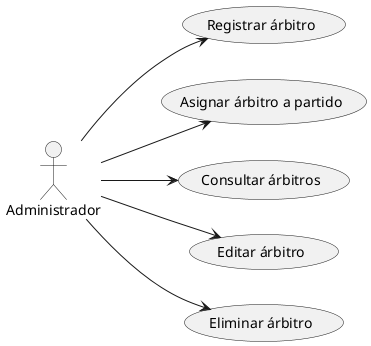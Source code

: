 @startuml
left to right direction
:Administrador: as Admin

Admin --> (Registrar árbitro)

Admin --> (Asignar árbitro a partido)

Admin --> (Consultar árbitros)

Admin --> (Editar árbitro)

Admin --> (Eliminar árbitro)
@enduml
